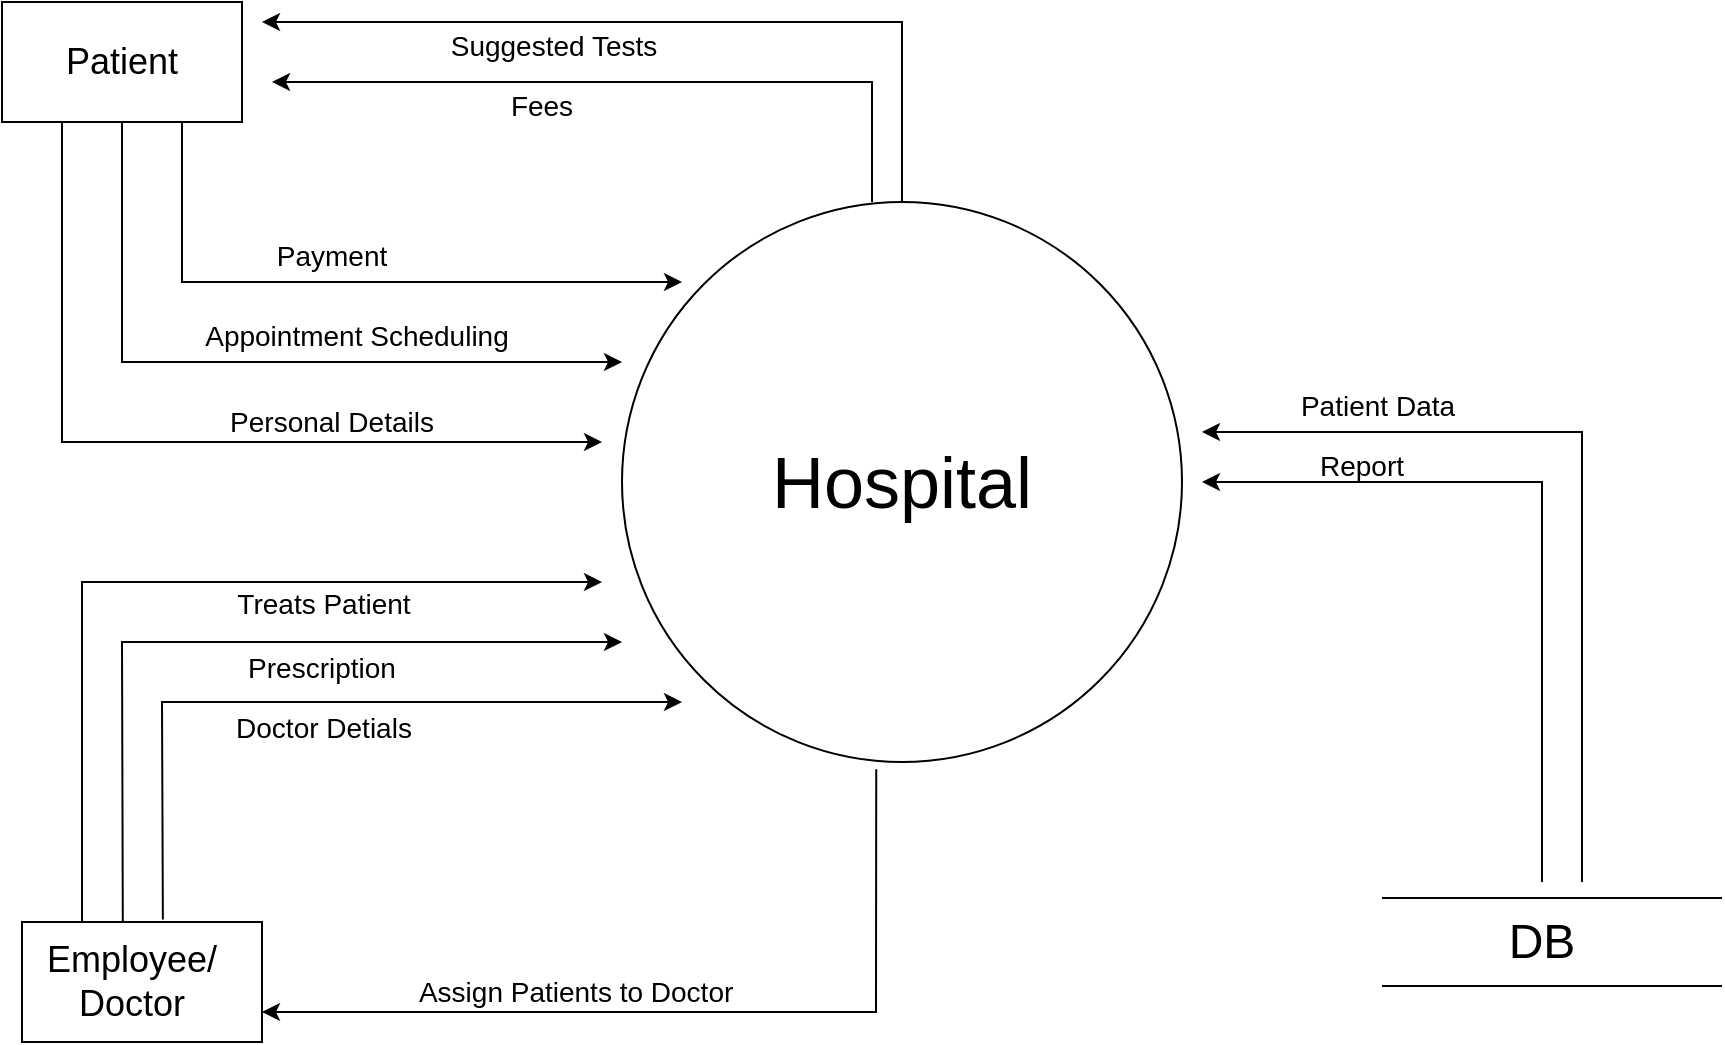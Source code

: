 <mxfile version="23.1.5" type="github">
  <diagram name="Page-1" id="5d7acffa-a066-3a61-03fe-96351882024d">
    <mxGraphModel dx="1444" dy="1745" grid="1" gridSize="10" guides="1" tooltips="1" connect="1" arrows="1" fold="1" page="1" pageScale="1" pageWidth="1100" pageHeight="850" background="#ffffff" math="0" shadow="0">
      <root>
        <mxCell id="0" />
        <mxCell id="1" parent="0" />
        <mxCell id="NDIFiFklgzmibwckZ3ts-1" value="&lt;font style=&quot;font-size: 36px;&quot;&gt;Hospital&lt;/font&gt;" style="ellipse;whiteSpace=wrap;html=1;aspect=fixed;" parent="1" vertex="1">
          <mxGeometry x="430" y="-585" width="280" height="280" as="geometry" />
        </mxCell>
        <mxCell id="NDIFiFklgzmibwckZ3ts-2" value="&lt;font style=&quot;font-size: 18px;&quot;&gt;Patient&lt;/font&gt;" style="rounded=0;whiteSpace=wrap;html=1;" parent="1" vertex="1">
          <mxGeometry x="120" y="-685" width="120" height="60" as="geometry" />
        </mxCell>
        <mxCell id="NDIFiFklgzmibwckZ3ts-4" value="" style="endArrow=classic;html=1;rounded=0;exitX=0.5;exitY=1;exitDx=0;exitDy=0;" parent="1" source="NDIFiFklgzmibwckZ3ts-2" edge="1">
          <mxGeometry width="50" height="50" relative="1" as="geometry">
            <mxPoint x="530" y="-415" as="sourcePoint" />
            <mxPoint x="430" y="-505" as="targetPoint" />
            <Array as="points">
              <mxPoint x="180" y="-505" />
            </Array>
          </mxGeometry>
        </mxCell>
        <mxCell id="NDIFiFklgzmibwckZ3ts-6" value="&lt;font style=&quot;font-size: 14px;&quot;&gt;Appointment Scheduling&lt;/font&gt;" style="text;html=1;align=center;verticalAlign=middle;whiteSpace=wrap;rounded=0;" parent="1" vertex="1">
          <mxGeometry x="212.5" y="-533" width="169" height="30" as="geometry" />
        </mxCell>
        <mxCell id="NDIFiFklgzmibwckZ3ts-7" value="" style="endArrow=classic;html=1;rounded=0;exitX=0.25;exitY=1;exitDx=0;exitDy=0;" parent="1" source="NDIFiFklgzmibwckZ3ts-2" edge="1">
          <mxGeometry width="50" height="50" relative="1" as="geometry">
            <mxPoint x="530" y="-415" as="sourcePoint" />
            <mxPoint x="420" y="-465" as="targetPoint" />
            <Array as="points">
              <mxPoint x="150" y="-465" />
            </Array>
          </mxGeometry>
        </mxCell>
        <mxCell id="NDIFiFklgzmibwckZ3ts-8" value="&lt;font style=&quot;font-size: 14px;&quot;&gt;Personal Details&lt;/font&gt;" style="text;html=1;align=center;verticalAlign=middle;whiteSpace=wrap;rounded=0;" parent="1" vertex="1">
          <mxGeometry x="200" y="-490" width="170" height="30" as="geometry" />
        </mxCell>
        <mxCell id="NDIFiFklgzmibwckZ3ts-9" value="" style="shape=link;html=1;rounded=0;width=44;" parent="1" edge="1">
          <mxGeometry width="100" relative="1" as="geometry">
            <mxPoint x="810" y="-215" as="sourcePoint" />
            <mxPoint x="980" y="-215" as="targetPoint" />
            <Array as="points" />
          </mxGeometry>
        </mxCell>
        <mxCell id="NDIFiFklgzmibwckZ3ts-14" value="&lt;font style=&quot;font-size: 24px;&quot;&gt;DB&lt;/font&gt;" style="text;html=1;align=center;verticalAlign=middle;whiteSpace=wrap;rounded=0;" parent="1" vertex="1">
          <mxGeometry x="860" y="-235" width="60" height="40" as="geometry" />
        </mxCell>
        <mxCell id="NDIFiFklgzmibwckZ3ts-15" value="" style="endArrow=classic;html=1;rounded=0;" parent="1" edge="1">
          <mxGeometry width="50" height="50" relative="1" as="geometry">
            <mxPoint x="910" y="-245" as="sourcePoint" />
            <mxPoint x="720" y="-470" as="targetPoint" />
            <Array as="points">
              <mxPoint x="910" y="-470" />
            </Array>
          </mxGeometry>
        </mxCell>
        <mxCell id="NDIFiFklgzmibwckZ3ts-16" value="&lt;font style=&quot;font-size: 14px;&quot;&gt;&lt;font style=&quot;&quot;&gt;Patient&lt;/font&gt;&lt;font style=&quot;&quot;&gt; &lt;/font&gt;&lt;font style=&quot;&quot;&gt;Data&lt;/font&gt;&lt;/font&gt;" style="text;html=1;align=center;verticalAlign=middle;whiteSpace=wrap;rounded=0;" parent="1" vertex="1">
          <mxGeometry x="738" y="-498" width="140" height="30" as="geometry" />
        </mxCell>
        <mxCell id="NDIFiFklgzmibwckZ3ts-17" value="" style="endArrow=classic;html=1;rounded=0;exitX=0.75;exitY=1;exitDx=0;exitDy=0;" parent="1" source="NDIFiFklgzmibwckZ3ts-2" edge="1">
          <mxGeometry width="50" height="50" relative="1" as="geometry">
            <mxPoint x="530" y="-425" as="sourcePoint" />
            <mxPoint x="460" y="-545" as="targetPoint" />
            <Array as="points">
              <mxPoint x="210" y="-545" />
            </Array>
          </mxGeometry>
        </mxCell>
        <mxCell id="NDIFiFklgzmibwckZ3ts-18" value="&lt;font style=&quot;font-size: 14px;&quot;&gt;Payment&lt;/font&gt;" style="text;html=1;align=center;verticalAlign=middle;whiteSpace=wrap;rounded=0;" parent="1" vertex="1">
          <mxGeometry x="255" y="-573" width="60" height="30" as="geometry" />
        </mxCell>
        <mxCell id="NDIFiFklgzmibwckZ3ts-19" value="" style="rounded=0;whiteSpace=wrap;html=1;" parent="1" vertex="1">
          <mxGeometry x="130" y="-225" width="120" height="60" as="geometry" />
        </mxCell>
        <mxCell id="NDIFiFklgzmibwckZ3ts-20" value="&lt;font style=&quot;font-size: 18px;&quot;&gt;Employee/&lt;br&gt;Doctor&lt;/font&gt;" style="text;html=1;align=center;verticalAlign=middle;whiteSpace=wrap;rounded=0;" parent="1" vertex="1">
          <mxGeometry x="120" y="-210" width="130" height="30" as="geometry" />
        </mxCell>
        <mxCell id="NDIFiFklgzmibwckZ3ts-21" value="" style="endArrow=classic;html=1;rounded=0;exitX=0.25;exitY=0;exitDx=0;exitDy=0;" parent="1" source="NDIFiFklgzmibwckZ3ts-19" edge="1">
          <mxGeometry width="50" height="50" relative="1" as="geometry">
            <mxPoint x="530" y="-375" as="sourcePoint" />
            <mxPoint x="420" y="-395" as="targetPoint" />
            <Array as="points">
              <mxPoint x="160" y="-395" />
            </Array>
          </mxGeometry>
        </mxCell>
        <mxCell id="NDIFiFklgzmibwckZ3ts-22" value="&lt;font style=&quot;font-size: 14px;&quot;&gt;Prescription&lt;/font&gt;" style="text;html=1;align=center;verticalAlign=middle;whiteSpace=wrap;rounded=0;" parent="1" vertex="1">
          <mxGeometry x="250" y="-367" width="60" height="30" as="geometry" />
        </mxCell>
        <mxCell id="NDIFiFklgzmibwckZ3ts-23" value="" style="endArrow=classic;html=1;rounded=0;exitX=0.42;exitY=-0.007;exitDx=0;exitDy=0;exitPerimeter=0;" parent="1" source="NDIFiFklgzmibwckZ3ts-19" edge="1">
          <mxGeometry width="50" height="50" relative="1" as="geometry">
            <mxPoint x="530" y="-375" as="sourcePoint" />
            <mxPoint x="430" y="-365" as="targetPoint" />
            <Array as="points">
              <mxPoint x="180" y="-365" />
            </Array>
          </mxGeometry>
        </mxCell>
        <mxCell id="NDIFiFklgzmibwckZ3ts-24" value="&lt;span style=&quot;font-size: 14px;&quot;&gt;Treats Patient&lt;/span&gt;" style="text;html=1;align=center;verticalAlign=middle;whiteSpace=wrap;rounded=0;" parent="1" vertex="1">
          <mxGeometry x="226" y="-399" width="110" height="30" as="geometry" />
        </mxCell>
        <mxCell id="NDIFiFklgzmibwckZ3ts-25" value="" style="endArrow=classic;html=1;rounded=0;exitX=0.587;exitY=-0.02;exitDx=0;exitDy=0;exitPerimeter=0;" parent="1" source="NDIFiFklgzmibwckZ3ts-19" edge="1">
          <mxGeometry width="50" height="50" relative="1" as="geometry">
            <mxPoint x="530" y="-375" as="sourcePoint" />
            <mxPoint x="460" y="-335" as="targetPoint" />
            <Array as="points">
              <mxPoint x="200" y="-335" />
            </Array>
          </mxGeometry>
        </mxCell>
        <mxCell id="NDIFiFklgzmibwckZ3ts-26" value="&lt;font style=&quot;font-size: 14px;&quot;&gt;Doctor Detials&lt;/font&gt;" style="text;html=1;align=center;verticalAlign=middle;whiteSpace=wrap;rounded=0;" parent="1" vertex="1">
          <mxGeometry x="226" y="-337" width="110" height="30" as="geometry" />
        </mxCell>
        <mxCell id="NDIFiFklgzmibwckZ3ts-28" value="" style="endArrow=classic;html=1;rounded=0;exitX=0.5;exitY=0;exitDx=0;exitDy=0;" parent="1" source="NDIFiFklgzmibwckZ3ts-1" edge="1">
          <mxGeometry width="50" height="50" relative="1" as="geometry">
            <mxPoint x="570" y="-595" as="sourcePoint" />
            <mxPoint x="250" y="-675" as="targetPoint" />
            <Array as="points">
              <mxPoint x="570" y="-675" />
            </Array>
          </mxGeometry>
        </mxCell>
        <mxCell id="NDIFiFklgzmibwckZ3ts-29" value="&lt;font style=&quot;font-size: 14px;&quot;&gt;Suggested Tests&lt;/font&gt;" style="text;html=1;align=center;verticalAlign=middle;whiteSpace=wrap;rounded=0;" parent="1" vertex="1">
          <mxGeometry x="336" y="-678" width="120" height="30" as="geometry" />
        </mxCell>
        <mxCell id="NDIFiFklgzmibwckZ3ts-30" value="" style="endArrow=classic;html=1;rounded=0;" parent="1" edge="1">
          <mxGeometry width="50" height="50" relative="1" as="geometry">
            <mxPoint x="555" y="-585" as="sourcePoint" />
            <mxPoint x="255" y="-645" as="targetPoint" />
            <Array as="points">
              <mxPoint x="555" y="-645" />
            </Array>
          </mxGeometry>
        </mxCell>
        <mxCell id="NDIFiFklgzmibwckZ3ts-33" value="&lt;font style=&quot;font-size: 14px;&quot;&gt;Fees&lt;/font&gt;" style="text;html=1;align=center;verticalAlign=middle;whiteSpace=wrap;rounded=0;" parent="1" vertex="1">
          <mxGeometry x="360" y="-648" width="60" height="30" as="geometry" />
        </mxCell>
        <mxCell id="NDIFiFklgzmibwckZ3ts-34" value="" style="endArrow=classic;html=1;rounded=0;exitX=0.454;exitY=1.013;exitDx=0;exitDy=0;exitPerimeter=0;entryX=1;entryY=1;entryDx=0;entryDy=0;" parent="1" source="NDIFiFklgzmibwckZ3ts-1" target="NDIFiFklgzmibwckZ3ts-20" edge="1">
          <mxGeometry width="50" height="50" relative="1" as="geometry">
            <mxPoint x="540" y="-295" as="sourcePoint" />
            <mxPoint x="580" y="-425" as="targetPoint" />
            <Array as="points">
              <mxPoint x="557" y="-180" />
            </Array>
          </mxGeometry>
        </mxCell>
        <mxCell id="NDIFiFklgzmibwckZ3ts-35" value="&lt;font style=&quot;font-size: 14px;&quot;&gt;Assign Patients to Doctor&amp;nbsp;&lt;/font&gt;" style="text;html=1;align=center;verticalAlign=middle;whiteSpace=wrap;rounded=0;" parent="1" vertex="1">
          <mxGeometry x="322" y="-205" width="174" height="30" as="geometry" />
        </mxCell>
        <mxCell id="NDIFiFklgzmibwckZ3ts-36" value="" style="endArrow=classic;html=1;rounded=0;" parent="1" edge="1">
          <mxGeometry width="50" height="50" relative="1" as="geometry">
            <mxPoint x="890" y="-245" as="sourcePoint" />
            <mxPoint x="720" y="-445" as="targetPoint" />
            <Array as="points">
              <mxPoint x="890" y="-445" />
            </Array>
          </mxGeometry>
        </mxCell>
        <mxCell id="NDIFiFklgzmibwckZ3ts-37" value="&lt;font style=&quot;font-size: 14px;&quot;&gt;Report&lt;/font&gt;" style="text;html=1;align=center;verticalAlign=middle;whiteSpace=wrap;rounded=0;" parent="1" vertex="1">
          <mxGeometry x="770" y="-468" width="60" height="30" as="geometry" />
        </mxCell>
      </root>
    </mxGraphModel>
  </diagram>
</mxfile>
